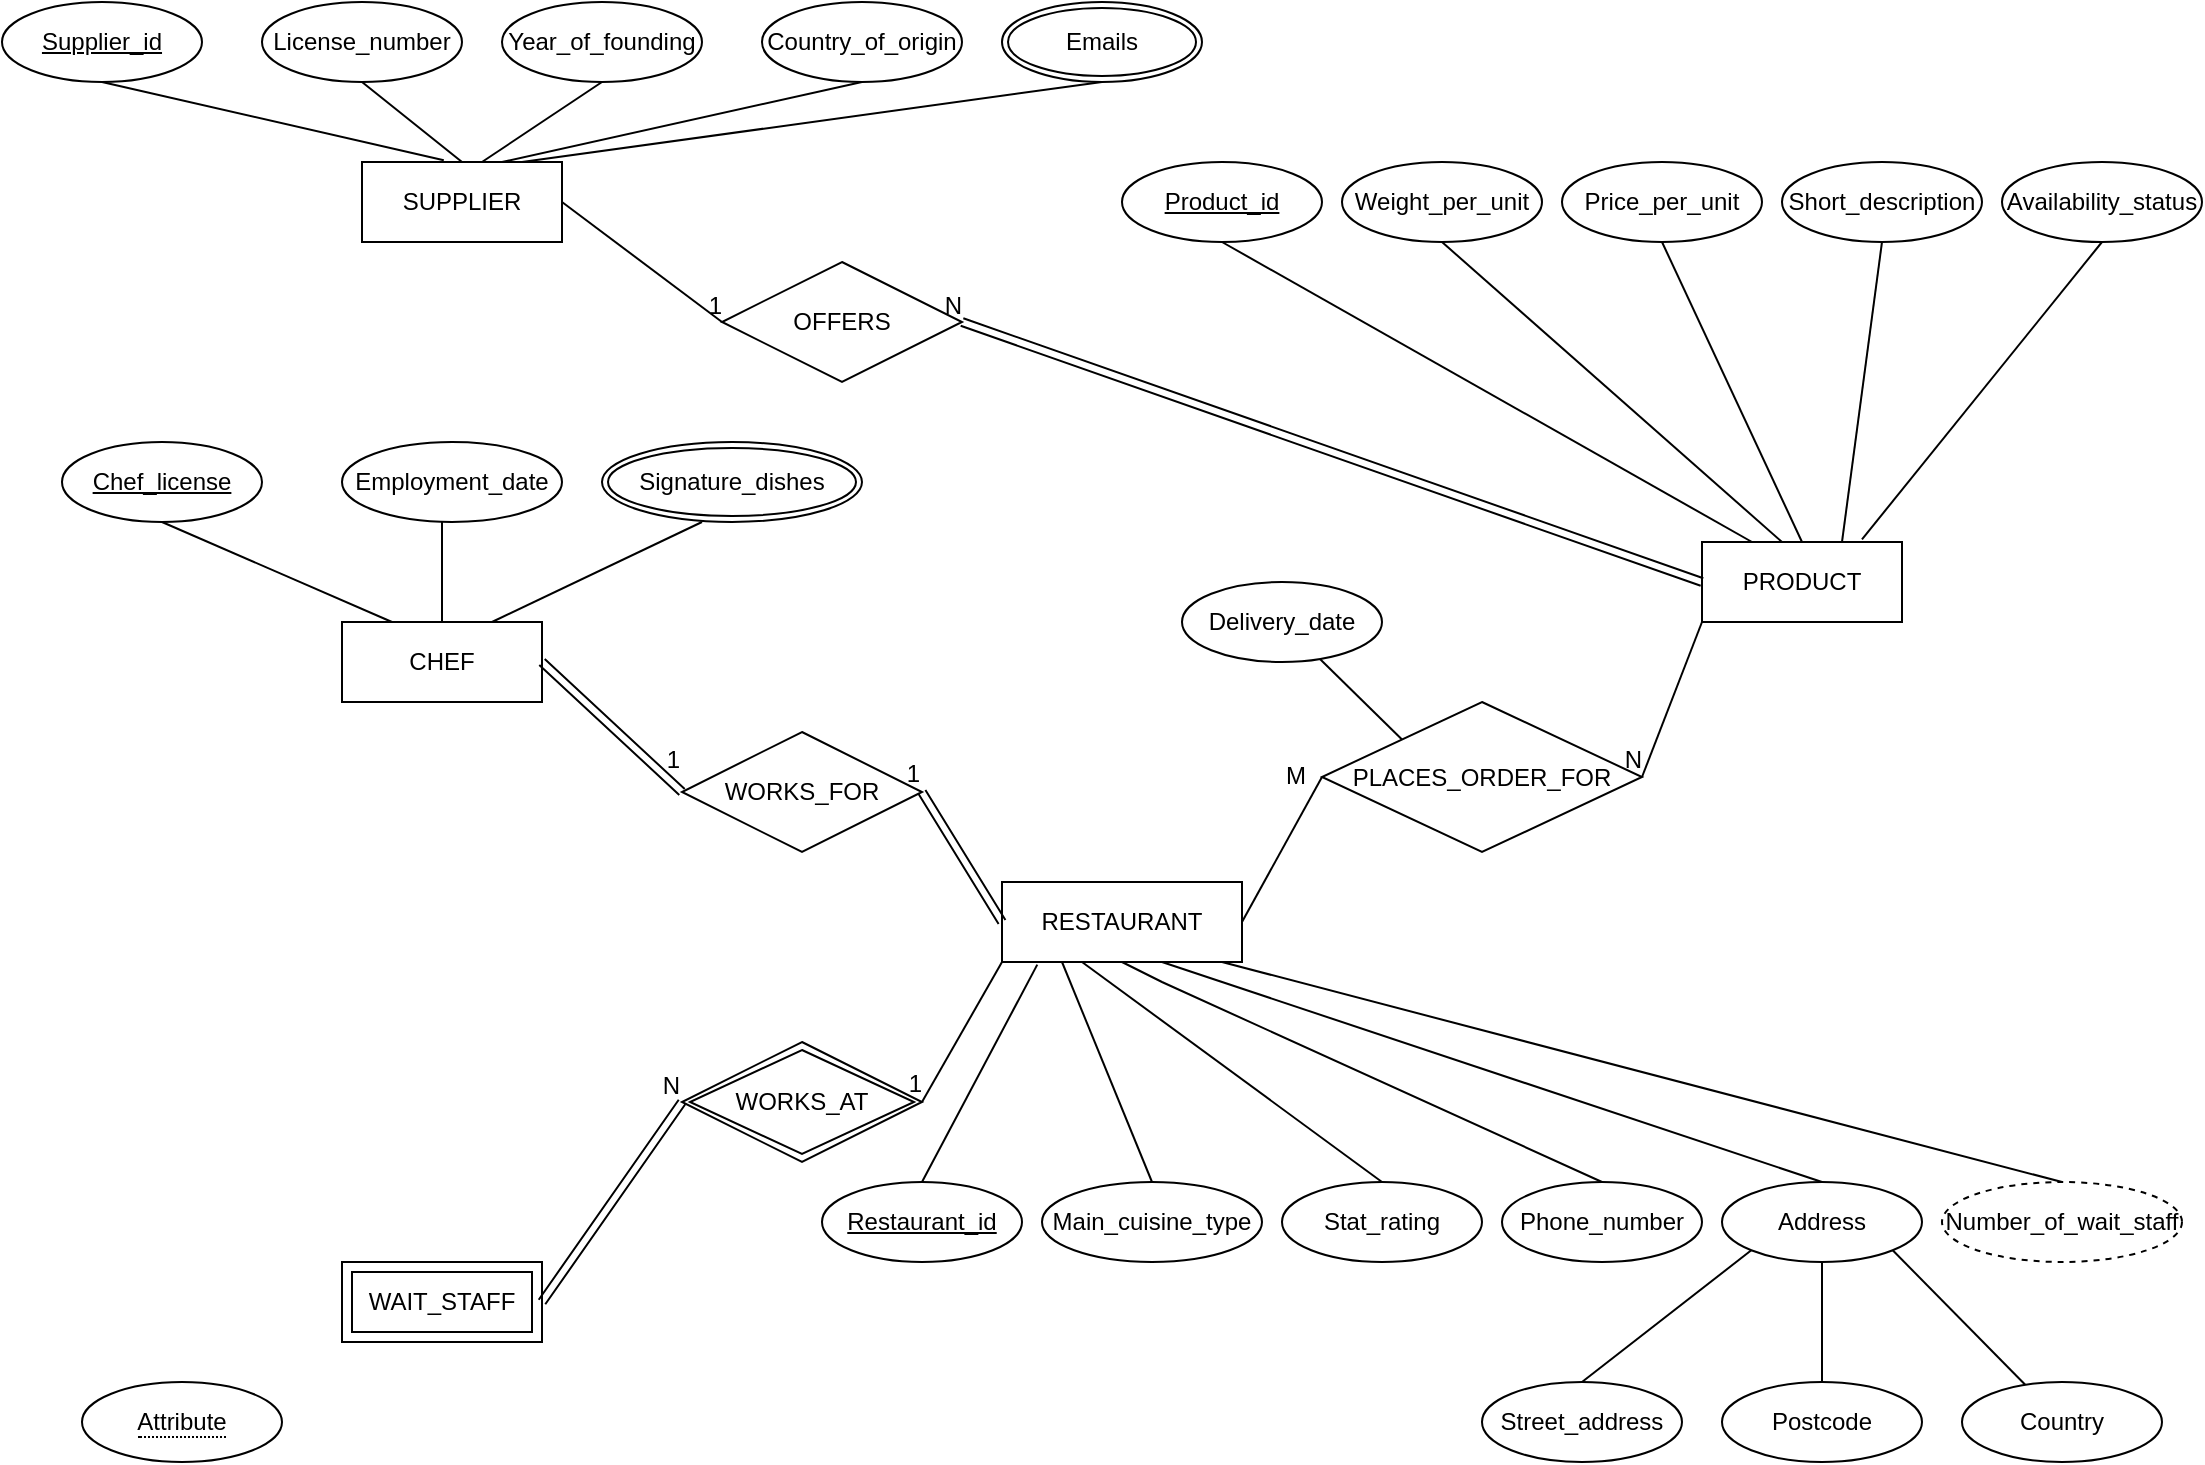 <mxfile version="16.6.3" type="github">
  <diagram name="Page-1" id="e56a1550-8fbb-45ad-956c-1786394a9013">
    <mxGraphModel dx="1209" dy="752" grid="1" gridSize="10" guides="1" tooltips="1" connect="1" arrows="1" fold="1" page="1" pageScale="1" pageWidth="1100" pageHeight="850" background="none" math="0" shadow="0">
      <root>
        <mxCell id="0" />
        <mxCell id="1" parent="0" />
        <mxCell id="9QfMHfmA1CHi4QTp5Dwu-8" value="SUPPLIER" style="whiteSpace=wrap;html=1;align=center;" vertex="1" parent="1">
          <mxGeometry x="180" y="110" width="100" height="40" as="geometry" />
        </mxCell>
        <mxCell id="9QfMHfmA1CHi4QTp5Dwu-11" value="CHEF" style="whiteSpace=wrap;html=1;align=center;" vertex="1" parent="1">
          <mxGeometry x="170" y="340" width="100" height="40" as="geometry" />
        </mxCell>
        <mxCell id="9QfMHfmA1CHi4QTp5Dwu-12" value="WAIT_STAFF" style="shape=ext;margin=3;double=1;whiteSpace=wrap;html=1;align=center;" vertex="1" parent="1">
          <mxGeometry x="170" y="660" width="100" height="40" as="geometry" />
        </mxCell>
        <mxCell id="9QfMHfmA1CHi4QTp5Dwu-13" value="WORKS_AT" style="shape=rhombus;double=1;perimeter=rhombusPerimeter;whiteSpace=wrap;html=1;align=center;" vertex="1" parent="1">
          <mxGeometry x="340" y="550" width="120" height="60" as="geometry" />
        </mxCell>
        <mxCell id="9QfMHfmA1CHi4QTp5Dwu-17" value="Supplier_id" style="ellipse;whiteSpace=wrap;html=1;align=center;fontStyle=4;" vertex="1" parent="1">
          <mxGeometry y="30" width="100" height="40" as="geometry" />
        </mxCell>
        <mxCell id="9QfMHfmA1CHi4QTp5Dwu-18" value="License_number" style="ellipse;whiteSpace=wrap;html=1;align=center;" vertex="1" parent="1">
          <mxGeometry x="130" y="30" width="100" height="40" as="geometry" />
        </mxCell>
        <mxCell id="9QfMHfmA1CHi4QTp5Dwu-19" value="Year_of_founding" style="ellipse;whiteSpace=wrap;html=1;align=center;" vertex="1" parent="1">
          <mxGeometry x="250" y="30" width="100" height="40" as="geometry" />
        </mxCell>
        <mxCell id="9QfMHfmA1CHi4QTp5Dwu-20" value="Country_of_origin" style="ellipse;whiteSpace=wrap;html=1;align=center;" vertex="1" parent="1">
          <mxGeometry x="380" y="30" width="100" height="40" as="geometry" />
        </mxCell>
        <mxCell id="9QfMHfmA1CHi4QTp5Dwu-22" value="Emails" style="ellipse;shape=doubleEllipse;margin=3;whiteSpace=wrap;html=1;align=center;" vertex="1" parent="1">
          <mxGeometry x="500" y="30" width="100" height="40" as="geometry" />
        </mxCell>
        <mxCell id="9QfMHfmA1CHi4QTp5Dwu-28" value="Product_id" style="ellipse;whiteSpace=wrap;html=1;align=center;fontStyle=4;" vertex="1" parent="1">
          <mxGeometry x="560" y="110" width="100" height="40" as="geometry" />
        </mxCell>
        <mxCell id="9QfMHfmA1CHi4QTp5Dwu-29" value="Weight_per_unit" style="ellipse;whiteSpace=wrap;html=1;align=center;" vertex="1" parent="1">
          <mxGeometry x="670" y="110" width="100" height="40" as="geometry" />
        </mxCell>
        <mxCell id="9QfMHfmA1CHi4QTp5Dwu-30" value="Price_per_unit" style="ellipse;whiteSpace=wrap;html=1;align=center;" vertex="1" parent="1">
          <mxGeometry x="780" y="110" width="100" height="40" as="geometry" />
        </mxCell>
        <mxCell id="9QfMHfmA1CHi4QTp5Dwu-31" value="Short_description" style="ellipse;whiteSpace=wrap;html=1;align=center;" vertex="1" parent="1">
          <mxGeometry x="890" y="110" width="100" height="40" as="geometry" />
        </mxCell>
        <mxCell id="9QfMHfmA1CHi4QTp5Dwu-32" value="Availability_status" style="ellipse;whiteSpace=wrap;html=1;align=center;" vertex="1" parent="1">
          <mxGeometry x="1000" y="110" width="100" height="40" as="geometry" />
        </mxCell>
        <mxCell id="9QfMHfmA1CHi4QTp5Dwu-37" value="PRODUCT" style="whiteSpace=wrap;html=1;align=center;" vertex="1" parent="1">
          <mxGeometry x="850" y="300" width="100" height="40" as="geometry" />
        </mxCell>
        <mxCell id="9QfMHfmA1CHi4QTp5Dwu-38" value="RESTAURANT" style="whiteSpace=wrap;html=1;align=center;" vertex="1" parent="1">
          <mxGeometry x="500" y="470" width="120" height="40" as="geometry" />
        </mxCell>
        <mxCell id="9QfMHfmA1CHi4QTp5Dwu-44" value="OFFERS" style="shape=rhombus;perimeter=rhombusPerimeter;whiteSpace=wrap;html=1;align=center;" vertex="1" parent="1">
          <mxGeometry x="360" y="160" width="120" height="60" as="geometry" />
        </mxCell>
        <mxCell id="9QfMHfmA1CHi4QTp5Dwu-50" value="" style="endArrow=none;html=1;rounded=0;entryX=0;entryY=0.5;entryDx=0;entryDy=0;" edge="1" parent="1" target="9QfMHfmA1CHi4QTp5Dwu-44">
          <mxGeometry relative="1" as="geometry">
            <mxPoint x="280" y="130" as="sourcePoint" />
            <mxPoint x="440" y="130" as="targetPoint" />
          </mxGeometry>
        </mxCell>
        <mxCell id="9QfMHfmA1CHi4QTp5Dwu-51" value="&lt;font style=&quot;font-size: 12px&quot;&gt;1&lt;/font&gt;" style="resizable=0;html=1;align=right;verticalAlign=bottom;" connectable="0" vertex="1" parent="9QfMHfmA1CHi4QTp5Dwu-50">
          <mxGeometry x="1" relative="1" as="geometry" />
        </mxCell>
        <mxCell id="9QfMHfmA1CHi4QTp5Dwu-52" value="" style="shape=link;html=1;rounded=0;exitX=0;exitY=0.5;exitDx=0;exitDy=0;entryX=1;entryY=0.5;entryDx=0;entryDy=0;" edge="1" parent="1" source="9QfMHfmA1CHi4QTp5Dwu-37" target="9QfMHfmA1CHi4QTp5Dwu-44">
          <mxGeometry relative="1" as="geometry">
            <mxPoint x="590" y="300" as="sourcePoint" />
            <mxPoint x="340" y="430" as="targetPoint" />
          </mxGeometry>
        </mxCell>
        <mxCell id="9QfMHfmA1CHi4QTp5Dwu-53" value="N" style="resizable=0;html=1;align=right;verticalAlign=bottom;" connectable="0" vertex="1" parent="9QfMHfmA1CHi4QTp5Dwu-52">
          <mxGeometry x="1" relative="1" as="geometry" />
        </mxCell>
        <mxCell id="9QfMHfmA1CHi4QTp5Dwu-55" value="WORKS_FOR" style="shape=rhombus;perimeter=rhombusPerimeter;whiteSpace=wrap;html=1;align=center;" vertex="1" parent="1">
          <mxGeometry x="340" y="395" width="120" height="60" as="geometry" />
        </mxCell>
        <mxCell id="9QfMHfmA1CHi4QTp5Dwu-60" value="" style="shape=link;html=1;rounded=0;entryX=0;entryY=0.5;entryDx=0;entryDy=0;" edge="1" parent="1" target="9QfMHfmA1CHi4QTp5Dwu-55">
          <mxGeometry relative="1" as="geometry">
            <mxPoint x="270" y="360" as="sourcePoint" />
            <mxPoint x="430" y="360" as="targetPoint" />
          </mxGeometry>
        </mxCell>
        <mxCell id="9QfMHfmA1CHi4QTp5Dwu-61" value="1" style="resizable=0;html=1;align=right;verticalAlign=bottom;" connectable="0" vertex="1" parent="9QfMHfmA1CHi4QTp5Dwu-60">
          <mxGeometry x="1" relative="1" as="geometry">
            <mxPoint y="-7" as="offset" />
          </mxGeometry>
        </mxCell>
        <mxCell id="9QfMHfmA1CHi4QTp5Dwu-66" value="" style="shape=link;html=1;rounded=0;exitX=0;exitY=0.5;exitDx=0;exitDy=0;entryX=1;entryY=0.5;entryDx=0;entryDy=0;" edge="1" parent="1" source="9QfMHfmA1CHi4QTp5Dwu-38" target="9QfMHfmA1CHi4QTp5Dwu-55">
          <mxGeometry relative="1" as="geometry">
            <mxPoint x="490" y="420" as="sourcePoint" />
            <mxPoint x="460" y="370" as="targetPoint" />
          </mxGeometry>
        </mxCell>
        <mxCell id="9QfMHfmA1CHi4QTp5Dwu-67" value="1" style="resizable=0;html=1;align=right;verticalAlign=bottom;" connectable="0" vertex="1" parent="9QfMHfmA1CHi4QTp5Dwu-66">
          <mxGeometry x="1" relative="1" as="geometry" />
        </mxCell>
        <mxCell id="9QfMHfmA1CHi4QTp5Dwu-68" value="" style="shape=link;html=1;rounded=0;entryX=0;entryY=0.5;entryDx=0;entryDy=0;" edge="1" parent="1" target="9QfMHfmA1CHi4QTp5Dwu-13">
          <mxGeometry relative="1" as="geometry">
            <mxPoint x="270" y="680" as="sourcePoint" />
            <mxPoint x="430" y="680" as="targetPoint" />
          </mxGeometry>
        </mxCell>
        <mxCell id="9QfMHfmA1CHi4QTp5Dwu-69" value="N" style="resizable=0;html=1;align=right;verticalAlign=bottom;" connectable="0" vertex="1" parent="9QfMHfmA1CHi4QTp5Dwu-68">
          <mxGeometry x="1" relative="1" as="geometry" />
        </mxCell>
        <mxCell id="9QfMHfmA1CHi4QTp5Dwu-70" value="" style="endArrow=none;html=1;rounded=0;entryX=1;entryY=0.5;entryDx=0;entryDy=0;exitX=0;exitY=1;exitDx=0;exitDy=0;" edge="1" parent="1" source="9QfMHfmA1CHi4QTp5Dwu-38" target="9QfMHfmA1CHi4QTp5Dwu-13">
          <mxGeometry relative="1" as="geometry">
            <mxPoint x="480" y="530" as="sourcePoint" />
            <mxPoint x="640" y="530" as="targetPoint" />
          </mxGeometry>
        </mxCell>
        <mxCell id="9QfMHfmA1CHi4QTp5Dwu-71" value="1" style="resizable=0;html=1;align=right;verticalAlign=bottom;" connectable="0" vertex="1" parent="9QfMHfmA1CHi4QTp5Dwu-70">
          <mxGeometry x="1" relative="1" as="geometry" />
        </mxCell>
        <mxCell id="9QfMHfmA1CHi4QTp5Dwu-72" value="PLACES_ORDER_FOR&lt;br&gt;" style="shape=rhombus;perimeter=rhombusPerimeter;whiteSpace=wrap;html=1;align=center;" vertex="1" parent="1">
          <mxGeometry x="660" y="380" width="160" height="75" as="geometry" />
        </mxCell>
        <mxCell id="9QfMHfmA1CHi4QTp5Dwu-106" value="Delivery_date" style="ellipse;whiteSpace=wrap;html=1;align=center;" vertex="1" parent="1">
          <mxGeometry x="590" y="320" width="100" height="40" as="geometry" />
        </mxCell>
        <mxCell id="9QfMHfmA1CHi4QTp5Dwu-110" value="" style="endArrow=none;html=1;rounded=0;entryX=0;entryY=0;entryDx=0;entryDy=0;" edge="1" parent="1" source="9QfMHfmA1CHi4QTp5Dwu-106" target="9QfMHfmA1CHi4QTp5Dwu-72">
          <mxGeometry relative="1" as="geometry">
            <mxPoint x="670" y="360" as="sourcePoint" />
            <mxPoint x="830" y="360" as="targetPoint" />
          </mxGeometry>
        </mxCell>
        <mxCell id="9QfMHfmA1CHi4QTp5Dwu-111" value="Restaurant_id" style="ellipse;whiteSpace=wrap;html=1;align=center;fontStyle=4;" vertex="1" parent="1">
          <mxGeometry x="410" y="620" width="100" height="40" as="geometry" />
        </mxCell>
        <mxCell id="9QfMHfmA1CHi4QTp5Dwu-112" value="Main_cuisine_type" style="ellipse;whiteSpace=wrap;html=1;align=center;" vertex="1" parent="1">
          <mxGeometry x="520" y="620" width="110" height="40" as="geometry" />
        </mxCell>
        <mxCell id="9QfMHfmA1CHi4QTp5Dwu-113" value="Stat_rating" style="ellipse;whiteSpace=wrap;html=1;align=center;" vertex="1" parent="1">
          <mxGeometry x="640" y="620" width="100" height="40" as="geometry" />
        </mxCell>
        <mxCell id="9QfMHfmA1CHi4QTp5Dwu-114" value="Phone_number" style="ellipse;whiteSpace=wrap;html=1;align=center;" vertex="1" parent="1">
          <mxGeometry x="750" y="620" width="100" height="40" as="geometry" />
        </mxCell>
        <mxCell id="9QfMHfmA1CHi4QTp5Dwu-115" value="Address" style="ellipse;whiteSpace=wrap;html=1;align=center;" vertex="1" parent="1">
          <mxGeometry x="860" y="620" width="100" height="40" as="geometry" />
        </mxCell>
        <mxCell id="9QfMHfmA1CHi4QTp5Dwu-118" value="" style="endArrow=none;html=1;rounded=0;entryX=0.409;entryY=-0.022;entryDx=0;entryDy=0;entryPerimeter=0;" edge="1" parent="1" target="9QfMHfmA1CHi4QTp5Dwu-8">
          <mxGeometry relative="1" as="geometry">
            <mxPoint x="50" y="70" as="sourcePoint" />
            <mxPoint x="210" y="70" as="targetPoint" />
          </mxGeometry>
        </mxCell>
        <mxCell id="9QfMHfmA1CHi4QTp5Dwu-119" value="" style="endArrow=none;html=1;rounded=0;entryX=0.5;entryY=0;entryDx=0;entryDy=0;" edge="1" parent="1" target="9QfMHfmA1CHi4QTp5Dwu-8">
          <mxGeometry relative="1" as="geometry">
            <mxPoint x="180" y="70" as="sourcePoint" />
            <mxPoint x="340" y="70" as="targetPoint" />
          </mxGeometry>
        </mxCell>
        <mxCell id="9QfMHfmA1CHi4QTp5Dwu-122" value="" style="endArrow=none;html=1;rounded=0;entryX=0.5;entryY=1;entryDx=0;entryDy=0;" edge="1" parent="1" target="9QfMHfmA1CHi4QTp5Dwu-19">
          <mxGeometry relative="1" as="geometry">
            <mxPoint x="240" y="110" as="sourcePoint" />
            <mxPoint x="400" y="110" as="targetPoint" />
          </mxGeometry>
        </mxCell>
        <mxCell id="9QfMHfmA1CHi4QTp5Dwu-123" value="" style="endArrow=none;html=1;rounded=0;entryX=0.5;entryY=1;entryDx=0;entryDy=0;" edge="1" parent="1" target="9QfMHfmA1CHi4QTp5Dwu-20">
          <mxGeometry relative="1" as="geometry">
            <mxPoint x="250" y="110" as="sourcePoint" />
            <mxPoint x="410" y="110" as="targetPoint" />
          </mxGeometry>
        </mxCell>
        <mxCell id="9QfMHfmA1CHi4QTp5Dwu-124" value="" style="endArrow=none;html=1;rounded=0;entryX=0.5;entryY=1;entryDx=0;entryDy=0;" edge="1" parent="1" target="9QfMHfmA1CHi4QTp5Dwu-22">
          <mxGeometry relative="1" as="geometry">
            <mxPoint x="260" y="110" as="sourcePoint" />
            <mxPoint x="420" y="110" as="targetPoint" />
          </mxGeometry>
        </mxCell>
        <mxCell id="9QfMHfmA1CHi4QTp5Dwu-125" value="" style="endArrow=none;html=1;rounded=0;entryX=0.25;entryY=0;entryDx=0;entryDy=0;" edge="1" parent="1" target="9QfMHfmA1CHi4QTp5Dwu-37">
          <mxGeometry relative="1" as="geometry">
            <mxPoint x="610" y="150" as="sourcePoint" />
            <mxPoint x="770" y="150" as="targetPoint" />
          </mxGeometry>
        </mxCell>
        <mxCell id="9QfMHfmA1CHi4QTp5Dwu-126" value="" style="endArrow=none;html=1;rounded=0;entryX=0.5;entryY=1;entryDx=0;entryDy=0;" edge="1" parent="1" target="9QfMHfmA1CHi4QTp5Dwu-29">
          <mxGeometry relative="1" as="geometry">
            <mxPoint x="890" y="300" as="sourcePoint" />
            <mxPoint x="1050" y="300" as="targetPoint" />
          </mxGeometry>
        </mxCell>
        <mxCell id="9QfMHfmA1CHi4QTp5Dwu-127" value="" style="endArrow=none;html=1;rounded=0;entryX=0.5;entryY=1;entryDx=0;entryDy=0;" edge="1" parent="1" target="9QfMHfmA1CHi4QTp5Dwu-30">
          <mxGeometry relative="1" as="geometry">
            <mxPoint x="900" y="300" as="sourcePoint" />
            <mxPoint x="1060" y="300" as="targetPoint" />
          </mxGeometry>
        </mxCell>
        <mxCell id="9QfMHfmA1CHi4QTp5Dwu-128" value="" style="endArrow=none;html=1;rounded=0;entryX=0.5;entryY=1;entryDx=0;entryDy=0;" edge="1" parent="1" target="9QfMHfmA1CHi4QTp5Dwu-31">
          <mxGeometry relative="1" as="geometry">
            <mxPoint x="920" y="300" as="sourcePoint" />
            <mxPoint x="1080" y="300" as="targetPoint" />
          </mxGeometry>
        </mxCell>
        <mxCell id="9QfMHfmA1CHi4QTp5Dwu-129" value="" style="endArrow=none;html=1;rounded=0;entryX=0.5;entryY=1;entryDx=0;entryDy=0;" edge="1" parent="1" target="9QfMHfmA1CHi4QTp5Dwu-32">
          <mxGeometry relative="1" as="geometry">
            <mxPoint x="930" y="298.67" as="sourcePoint" />
            <mxPoint x="1090" y="298.67" as="targetPoint" />
          </mxGeometry>
        </mxCell>
        <mxCell id="9QfMHfmA1CHi4QTp5Dwu-132" value="" style="endArrow=none;html=1;rounded=0;entryX=0.147;entryY=1.033;entryDx=0;entryDy=0;entryPerimeter=0;exitX=0.5;exitY=0;exitDx=0;exitDy=0;" edge="1" parent="1" source="9QfMHfmA1CHi4QTp5Dwu-111" target="9QfMHfmA1CHi4QTp5Dwu-38">
          <mxGeometry relative="1" as="geometry">
            <mxPoint x="480" y="620" as="sourcePoint" />
            <mxPoint x="640" y="620" as="targetPoint" />
          </mxGeometry>
        </mxCell>
        <mxCell id="9QfMHfmA1CHi4QTp5Dwu-133" value="" style="endArrow=none;html=1;rounded=0;entryX=0.25;entryY=1;entryDx=0;entryDy=0;exitX=0.5;exitY=0;exitDx=0;exitDy=0;" edge="1" parent="1" source="9QfMHfmA1CHi4QTp5Dwu-112" target="9QfMHfmA1CHi4QTp5Dwu-38">
          <mxGeometry relative="1" as="geometry">
            <mxPoint x="580" y="620" as="sourcePoint" />
            <mxPoint x="740" y="620" as="targetPoint" />
          </mxGeometry>
        </mxCell>
        <mxCell id="9QfMHfmA1CHi4QTp5Dwu-134" value="" style="endArrow=none;html=1;rounded=0;entryX=0.5;entryY=0;entryDx=0;entryDy=0;" edge="1" parent="1" target="9QfMHfmA1CHi4QTp5Dwu-113">
          <mxGeometry relative="1" as="geometry">
            <mxPoint x="540" y="510" as="sourcePoint" />
            <mxPoint x="700" y="510" as="targetPoint" />
          </mxGeometry>
        </mxCell>
        <mxCell id="9QfMHfmA1CHi4QTp5Dwu-135" value="" style="endArrow=none;html=1;rounded=0;entryX=0.5;entryY=0;entryDx=0;entryDy=0;" edge="1" parent="1" target="9QfMHfmA1CHi4QTp5Dwu-114">
          <mxGeometry relative="1" as="geometry">
            <mxPoint x="560" y="510" as="sourcePoint" />
            <mxPoint x="720" y="510" as="targetPoint" />
            <Array as="points">
              <mxPoint x="580" y="520" />
            </Array>
          </mxGeometry>
        </mxCell>
        <mxCell id="9QfMHfmA1CHi4QTp5Dwu-136" value="" style="endArrow=none;html=1;rounded=0;entryX=0.5;entryY=0;entryDx=0;entryDy=0;" edge="1" parent="1" target="9QfMHfmA1CHi4QTp5Dwu-115">
          <mxGeometry relative="1" as="geometry">
            <mxPoint x="580" y="510" as="sourcePoint" />
            <mxPoint x="740" y="510" as="targetPoint" />
          </mxGeometry>
        </mxCell>
        <mxCell id="9QfMHfmA1CHi4QTp5Dwu-137" value="Street_address" style="ellipse;whiteSpace=wrap;html=1;align=center;" vertex="1" parent="1">
          <mxGeometry x="740" y="720" width="100" height="40" as="geometry" />
        </mxCell>
        <mxCell id="9QfMHfmA1CHi4QTp5Dwu-138" value="Postcode" style="ellipse;whiteSpace=wrap;html=1;align=center;" vertex="1" parent="1">
          <mxGeometry x="860" y="720" width="100" height="40" as="geometry" />
        </mxCell>
        <mxCell id="9QfMHfmA1CHi4QTp5Dwu-139" value="Country" style="ellipse;whiteSpace=wrap;html=1;align=center;" vertex="1" parent="1">
          <mxGeometry x="980" y="720" width="100" height="40" as="geometry" />
        </mxCell>
        <mxCell id="9QfMHfmA1CHi4QTp5Dwu-141" value="" style="endArrow=none;html=1;rounded=0;entryX=0;entryY=1;entryDx=0;entryDy=0;" edge="1" parent="1" target="9QfMHfmA1CHi4QTp5Dwu-115">
          <mxGeometry relative="1" as="geometry">
            <mxPoint x="790" y="720" as="sourcePoint" />
            <mxPoint x="950" y="720" as="targetPoint" />
          </mxGeometry>
        </mxCell>
        <mxCell id="9QfMHfmA1CHi4QTp5Dwu-142" value="" style="endArrow=none;html=1;rounded=0;entryX=0.5;entryY=1;entryDx=0;entryDy=0;" edge="1" parent="1" target="9QfMHfmA1CHi4QTp5Dwu-115">
          <mxGeometry relative="1" as="geometry">
            <mxPoint x="910" y="720" as="sourcePoint" />
            <mxPoint x="1070" y="720" as="targetPoint" />
          </mxGeometry>
        </mxCell>
        <mxCell id="9QfMHfmA1CHi4QTp5Dwu-143" value="" style="endArrow=none;html=1;rounded=0;entryX=1;entryY=1;entryDx=0;entryDy=0;" edge="1" parent="1" source="9QfMHfmA1CHi4QTp5Dwu-139" target="9QfMHfmA1CHi4QTp5Dwu-115">
          <mxGeometry relative="1" as="geometry">
            <mxPoint x="1030" y="560" as="sourcePoint" />
            <mxPoint x="1030" y="560" as="targetPoint" />
          </mxGeometry>
        </mxCell>
        <mxCell id="9QfMHfmA1CHi4QTp5Dwu-148" value="Chef_license" style="ellipse;whiteSpace=wrap;html=1;align=center;fontStyle=4;" vertex="1" parent="1">
          <mxGeometry x="30" y="250" width="100" height="40" as="geometry" />
        </mxCell>
        <mxCell id="9QfMHfmA1CHi4QTp5Dwu-149" value="Employment_date" style="ellipse;whiteSpace=wrap;html=1;align=center;" vertex="1" parent="1">
          <mxGeometry x="170" y="250" width="110" height="40" as="geometry" />
        </mxCell>
        <mxCell id="9QfMHfmA1CHi4QTp5Dwu-159" value="" style="endArrow=none;html=1;rounded=0;entryX=0.25;entryY=0;entryDx=0;entryDy=0;" edge="1" parent="1" target="9QfMHfmA1CHi4QTp5Dwu-11">
          <mxGeometry relative="1" as="geometry">
            <mxPoint x="80" y="290" as="sourcePoint" />
            <mxPoint x="240" y="290" as="targetPoint" />
          </mxGeometry>
        </mxCell>
        <mxCell id="9QfMHfmA1CHi4QTp5Dwu-160" value="Signature_dishes" style="ellipse;shape=doubleEllipse;margin=3;whiteSpace=wrap;html=1;align=center;" vertex="1" parent="1">
          <mxGeometry x="300" y="250" width="130" height="40" as="geometry" />
        </mxCell>
        <mxCell id="9QfMHfmA1CHi4QTp5Dwu-161" value="" style="endArrow=none;html=1;rounded=0;entryX=0.5;entryY=0;entryDx=0;entryDy=0;" edge="1" parent="1" target="9QfMHfmA1CHi4QTp5Dwu-11">
          <mxGeometry relative="1" as="geometry">
            <mxPoint x="220" y="290" as="sourcePoint" />
            <mxPoint x="380" y="290" as="targetPoint" />
          </mxGeometry>
        </mxCell>
        <mxCell id="9QfMHfmA1CHi4QTp5Dwu-162" value="" style="endArrow=none;html=1;rounded=0;entryX=0.75;entryY=0;entryDx=0;entryDy=0;" edge="1" parent="1" target="9QfMHfmA1CHi4QTp5Dwu-11">
          <mxGeometry relative="1" as="geometry">
            <mxPoint x="350" y="290" as="sourcePoint" />
            <mxPoint x="510" y="290" as="targetPoint" />
          </mxGeometry>
        </mxCell>
        <mxCell id="9QfMHfmA1CHi4QTp5Dwu-163" value="Number_of_wait_staff" style="ellipse;whiteSpace=wrap;html=1;align=center;dashed=1;" vertex="1" parent="1">
          <mxGeometry x="970" y="620" width="120" height="40" as="geometry" />
        </mxCell>
        <mxCell id="9QfMHfmA1CHi4QTp5Dwu-165" value="" style="endArrow=none;html=1;rounded=0;entryX=0.5;entryY=0;entryDx=0;entryDy=0;" edge="1" parent="1" target="9QfMHfmA1CHi4QTp5Dwu-163">
          <mxGeometry relative="1" as="geometry">
            <mxPoint x="610" y="510" as="sourcePoint" />
            <mxPoint x="770" y="510" as="targetPoint" />
          </mxGeometry>
        </mxCell>
        <mxCell id="9QfMHfmA1CHi4QTp5Dwu-170" value="" style="endArrow=none;html=1;rounded=0;exitX=0;exitY=0.5;exitDx=0;exitDy=0;entryX=1;entryY=0.5;entryDx=0;entryDy=0;" edge="1" parent="1" source="9QfMHfmA1CHi4QTp5Dwu-72" target="9QfMHfmA1CHi4QTp5Dwu-38">
          <mxGeometry relative="1" as="geometry">
            <mxPoint x="660" y="480" as="sourcePoint" />
            <mxPoint x="820" y="480" as="targetPoint" />
          </mxGeometry>
        </mxCell>
        <mxCell id="9QfMHfmA1CHi4QTp5Dwu-171" value="M" style="resizable=0;html=1;align=left;verticalAlign=bottom;" connectable="0" vertex="1" parent="9QfMHfmA1CHi4QTp5Dwu-170">
          <mxGeometry x="-1" relative="1" as="geometry">
            <mxPoint x="-20" y="8" as="offset" />
          </mxGeometry>
        </mxCell>
        <mxCell id="9QfMHfmA1CHi4QTp5Dwu-173" value="" style="endArrow=none;html=1;rounded=0;entryX=1;entryY=0.5;entryDx=0;entryDy=0;exitX=0;exitY=1;exitDx=0;exitDy=0;" edge="1" parent="1" source="9QfMHfmA1CHi4QTp5Dwu-37" target="9QfMHfmA1CHi4QTp5Dwu-72">
          <mxGeometry relative="1" as="geometry">
            <mxPoint x="860" y="380" as="sourcePoint" />
            <mxPoint x="1020" y="380" as="targetPoint" />
          </mxGeometry>
        </mxCell>
        <mxCell id="9QfMHfmA1CHi4QTp5Dwu-175" value="N" style="resizable=0;html=1;align=right;verticalAlign=bottom;" connectable="0" vertex="1" parent="9QfMHfmA1CHi4QTp5Dwu-173">
          <mxGeometry x="1" relative="1" as="geometry" />
        </mxCell>
        <mxCell id="9QfMHfmA1CHi4QTp5Dwu-176" value="&lt;span style=&quot;border-bottom: 1px dotted&quot;&gt;Attribute&lt;/span&gt;" style="ellipse;whiteSpace=wrap;html=1;align=center;fontSize=12;" vertex="1" parent="1">
          <mxGeometry x="40" y="720" width="100" height="40" as="geometry" />
        </mxCell>
      </root>
    </mxGraphModel>
  </diagram>
</mxfile>
